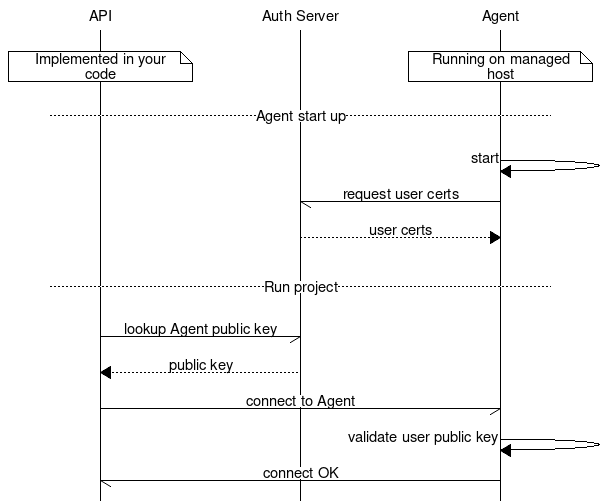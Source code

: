 msc {
    api [label="API"],
    auth [label="Auth Server"],
    agent [label="Agent"];

    |||;
    api note api        [label="Implemented in your code"],
    agent note agent    [label="Running on managed host"];
    |||;
    ---             [label="Agent start up"];
    |||;
    agent=>agent    [label="start"];
    agent->auth     [label="request user certs"];
    agent<<auth     [label="user certs"];
    |||;
    ---             [label="Run project"];
    |||;
    api->auth       [label="lookup Agent public key"];
    api<<auth       [label="public key"];
    api->agent      [label="connect to Agent"];
    agent=>agent    [label="validate user public key"];
    agent->api      [label="connect OK"];
}
